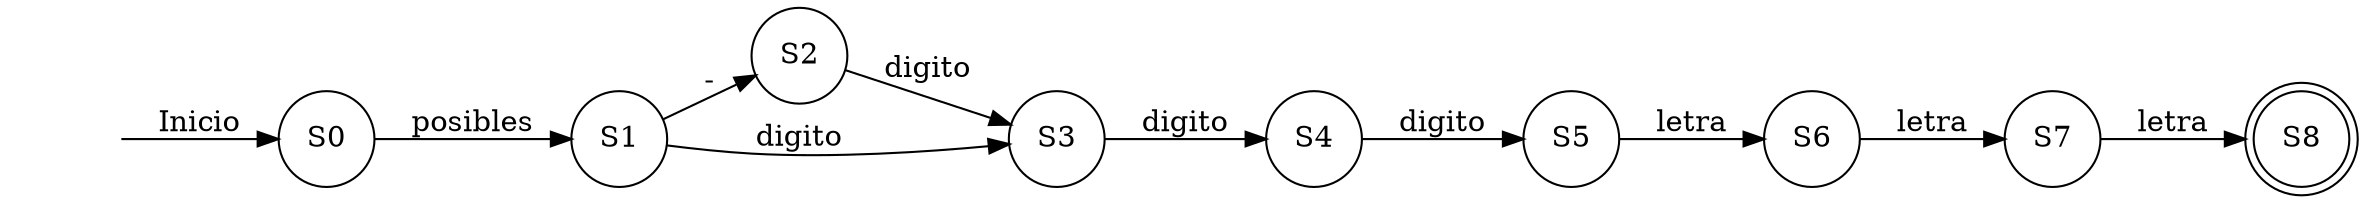 digraph afd {
rankdir=LR;
"S0"[shape=circle,label="S0"]
"S1"[shape=circle,label="S1"]
"S2"[shape=circle,label="S2"]
"S3"[shape=circle,label="S3"]
"S4"[shape=circle,label="S4"]
"S5"[shape=circle,label="S5"]
"S6"[shape=circle,label="S6"]
"S7"[shape=circle,label="S7"]
"S8"[shape=circle,label="S8"]
"S8"[shape=doublecircle,label="S8"]
"S0"->"S1"[label="posibles"]
"S1"->"S2"[label="-"]
"S1"->"S3"[label="digito"]
"S2"->"S3"[label="digito"]
"S3"->"S4"[label="digito"]
"S4"->"S5"[label="digito"]
"S5"->"S6"[label="letra"]
"S6"->"S7"[label="letra"]
"S7"->"S8"[label="letra"]
vacio[shape=none, style=invisible]
vacio -> S0[label="Inicio"]
}